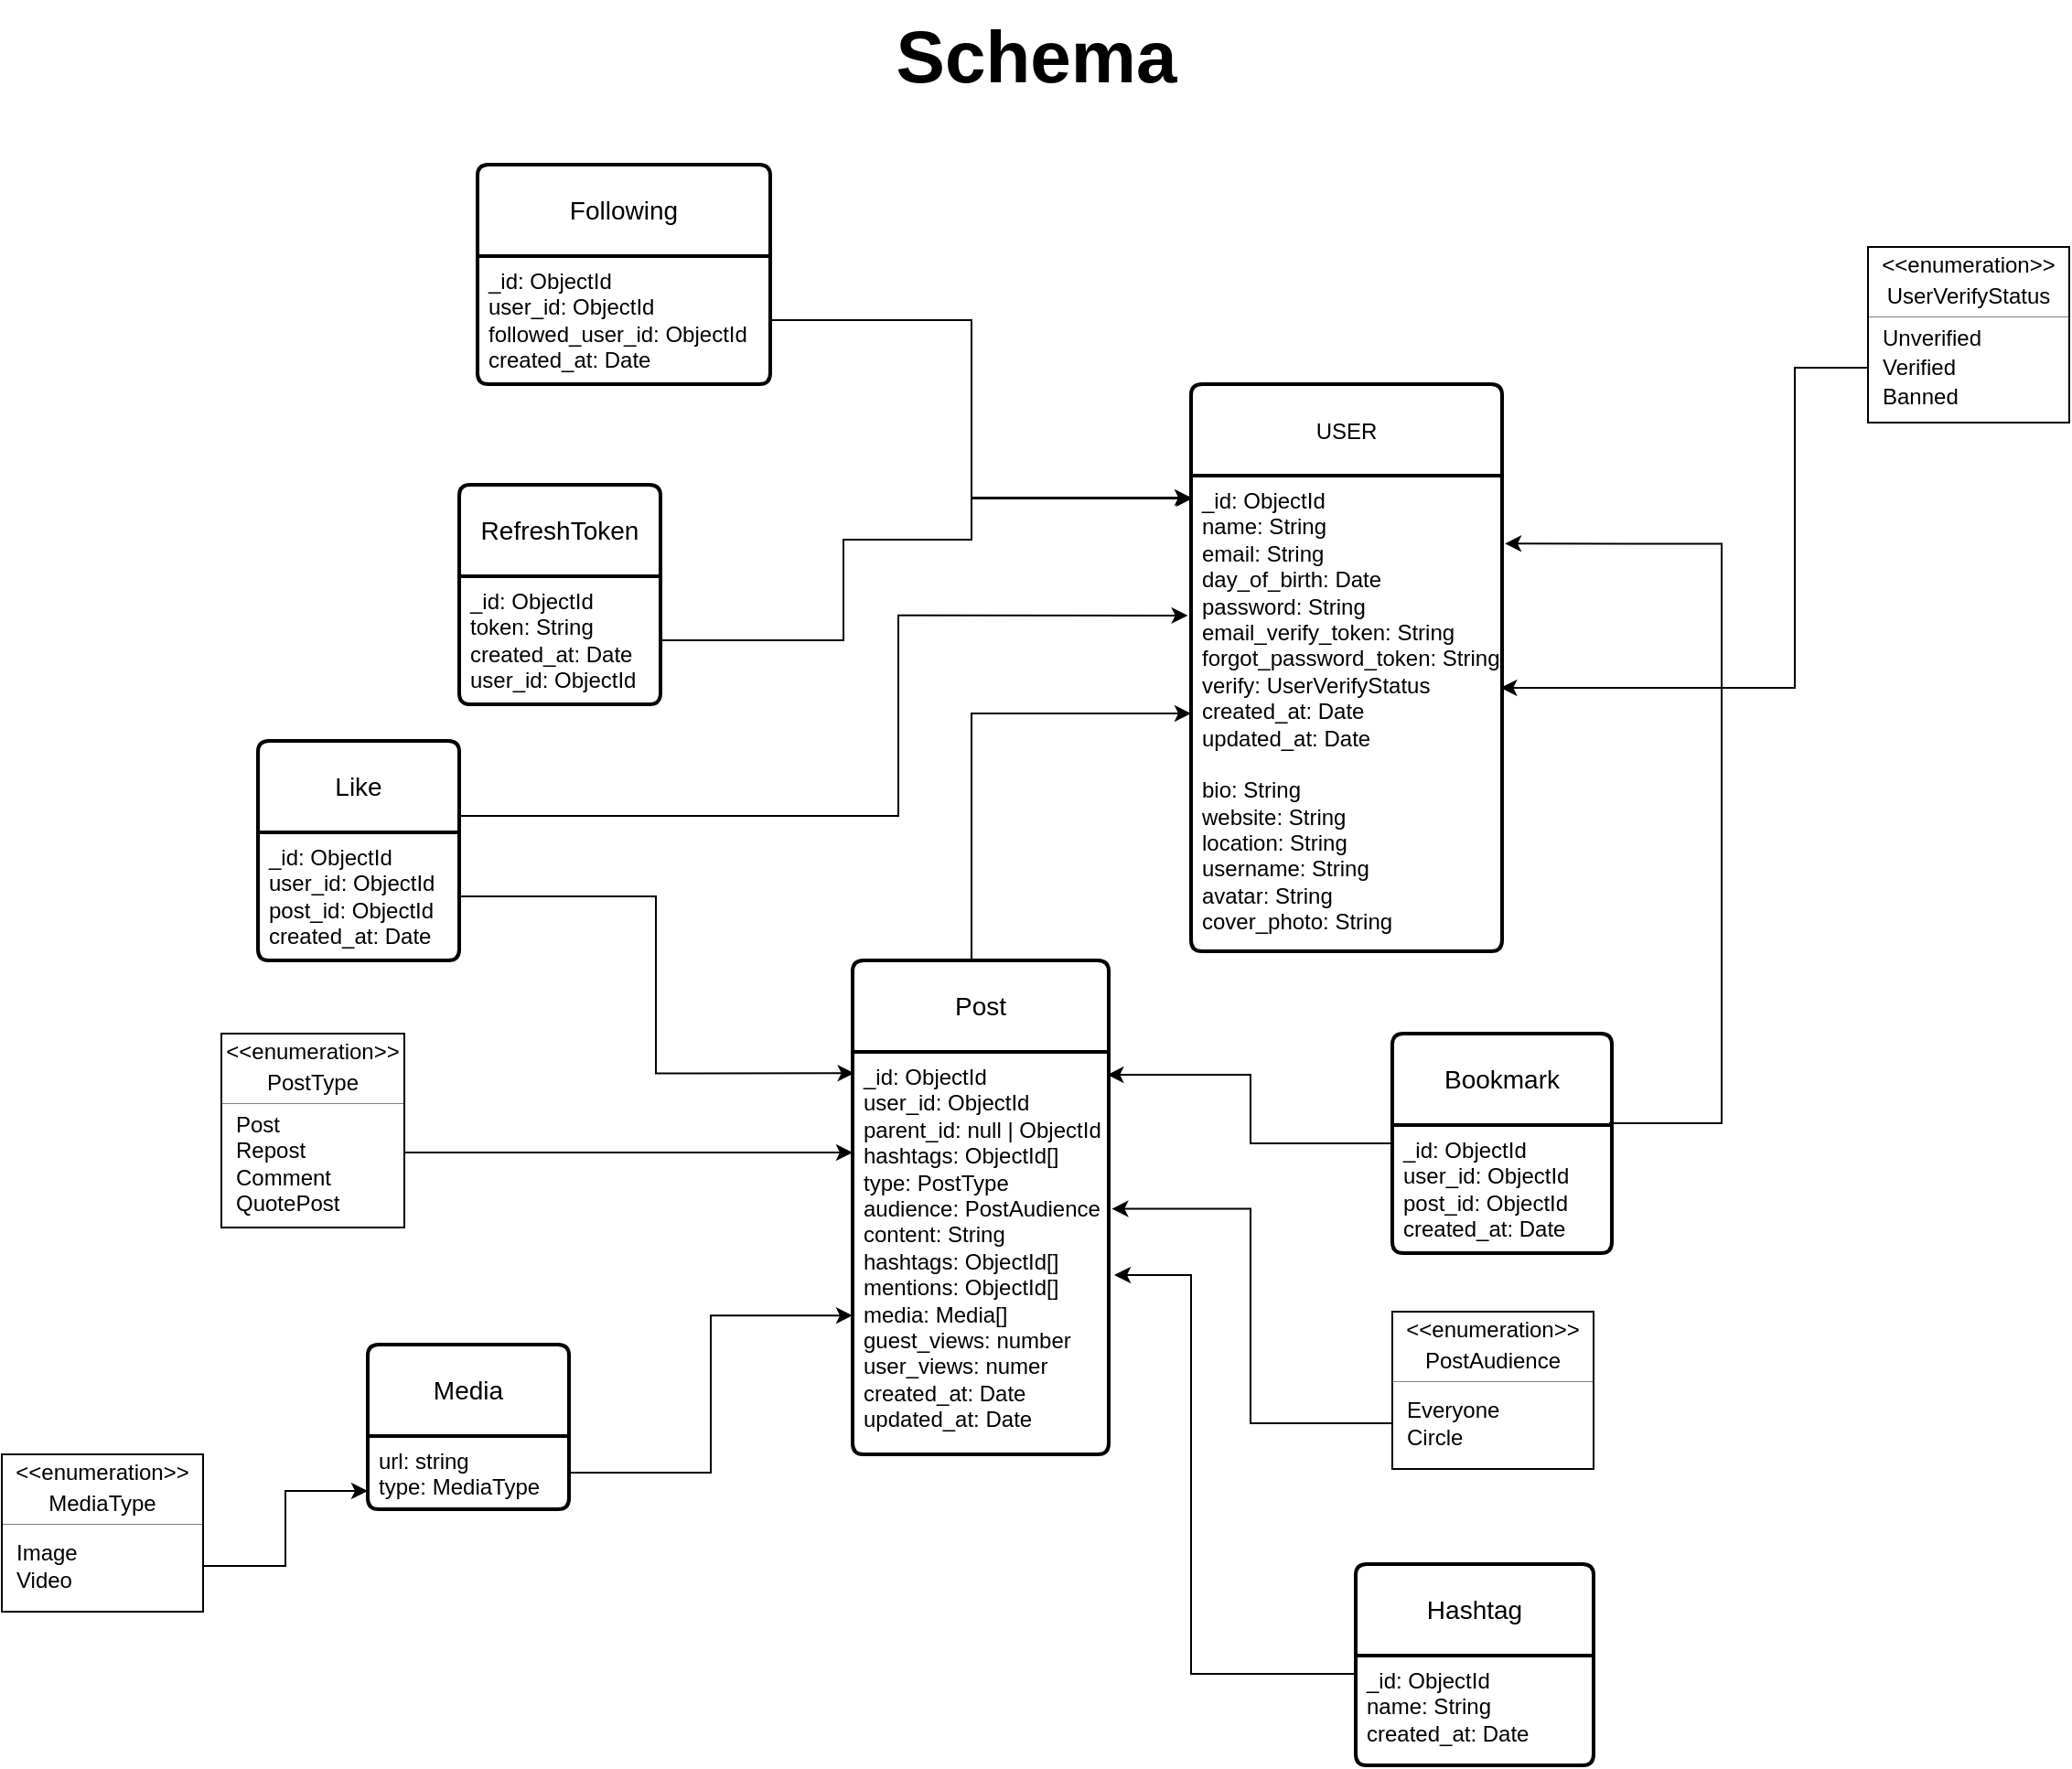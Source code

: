 <mxfile>
    <diagram name="Page-1" id="Zlfqy4H-JyzLAqvc_Fi3">
        <mxGraphModel dx="2033" dy="1170" grid="0" gridSize="10" guides="1" tooltips="1" connect="1" arrows="1" fold="1" page="0" pageScale="1" pageWidth="850" pageHeight="1100" background="none" math="0" shadow="0">
            <root>
                <mxCell id="0"/>
                <mxCell id="1" parent="0"/>
                <mxCell id="FTriEgEzF3SZxf41JS00-1" value="&lt;span style=&quot;font-size: 12px; text-align: left; text-wrap: nowrap;&quot;&gt;USER&lt;/span&gt;" style="swimlane;childLayout=stackLayout;horizontal=1;startSize=50;horizontalStack=0;rounded=1;fontSize=14;fontStyle=0;strokeWidth=2;resizeParent=0;resizeLast=1;shadow=0;dashed=0;align=center;arcSize=4;whiteSpace=wrap;html=1;" parent="1" vertex="1">
                    <mxGeometry x="510" y="260" width="170" height="310" as="geometry">
                        <mxRectangle x="310" y="200" width="70" height="50" as="alternateBounds"/>
                    </mxGeometry>
                </mxCell>
                <mxCell id="FTriEgEzF3SZxf41JS00-2" value="&lt;div style=&quot;&quot;&gt;&lt;span style=&quot;background-color: initial;&quot;&gt;_id: ObjectId&lt;/span&gt;&lt;br&gt;&lt;/div&gt;&lt;div style=&quot;&quot;&gt;&lt;span style=&quot;white-space-collapse: collapse;&quot;&gt;name: String&lt;/span&gt;&lt;/div&gt;&lt;div style=&quot;&quot;&gt;&lt;span style=&quot;white-space-collapse: collapse;&quot;&gt;email: String&lt;/span&gt;&lt;/div&gt;&lt;div style=&quot;&quot;&gt;&lt;span style=&quot;white-space-collapse: collapse;&quot;&gt;day_of_birth: Date&lt;/span&gt;&lt;/div&gt;&lt;div style=&quot;&quot;&gt;&lt;span style=&quot;white-space-collapse: collapse;&quot;&gt;password: String&lt;/span&gt;&lt;/div&gt;&lt;div style=&quot;&quot;&gt;&lt;span style=&quot;white-space-collapse: collapse;&quot;&gt;email_verify_token: String&lt;/span&gt;&lt;/div&gt;&lt;div style=&quot;&quot;&gt;&lt;span style=&quot;white-space-collapse: collapse;&quot;&gt;forgot_password_token: String&lt;/span&gt;&lt;/div&gt;&lt;div style=&quot;&quot;&gt;&lt;span style=&quot;white-space-collapse: collapse;&quot;&gt;verify: UserVerifyStatus&lt;/span&gt;&lt;/div&gt;&lt;div style=&quot;&quot;&gt;&lt;span style=&quot;white-space-collapse: collapse;&quot;&gt;created_at: Date&lt;/span&gt;&lt;/div&gt;&lt;div style=&quot;&quot;&gt;&lt;span style=&quot;white-space-collapse: collapse;&quot;&gt;updated_at: Date&lt;/span&gt;&lt;/div&gt;&lt;div style=&quot;&quot;&gt;&lt;br&gt;&lt;/div&gt;&lt;div style=&quot;&quot;&gt;&lt;span style=&quot;white-space-collapse: collapse;&quot;&gt;bio: String&lt;/span&gt;&lt;/div&gt;&lt;div style=&quot;&quot;&gt;&lt;span style=&quot;white-space-collapse: collapse;&quot;&gt;website: String&lt;/span&gt;&lt;/div&gt;&lt;div style=&quot;&quot;&gt;&lt;span style=&quot;white-space-collapse: collapse;&quot;&gt;location: String&lt;/span&gt;&lt;/div&gt;&lt;div style=&quot;&quot;&gt;&lt;span style=&quot;white-space-collapse: collapse;&quot;&gt;username: String&lt;/span&gt;&lt;/div&gt;&lt;div style=&quot;&quot;&gt;&lt;span style=&quot;white-space-collapse: collapse;&quot;&gt;avatar: String&lt;/span&gt;&lt;/div&gt;&lt;div style=&quot;&quot;&gt;&lt;span style=&quot;white-space-collapse: collapse;&quot;&gt;cover_photo: String&lt;/span&gt;&lt;/div&gt;" style="align=left;strokeColor=none;fillColor=none;spacingLeft=4;fontSize=12;verticalAlign=top;resizable=0;rotatable=0;part=1;html=1;" parent="FTriEgEzF3SZxf41JS00-1" vertex="1">
                    <mxGeometry y="50" width="170" height="260" as="geometry"/>
                </mxCell>
                <mxCell id="FTriEgEzF3SZxf41JS00-4" value="" style="fontStyle=1;align=center;verticalAlign=middle;childLayout=stackLayout;horizontal=1;horizontalStack=0;resizeParent=1;resizeParentMax=0;resizeLast=0;marginBottom=0;" parent="1" vertex="1">
                    <mxGeometry x="880" y="185" width="110" height="96" as="geometry"/>
                </mxCell>
                <mxCell id="FTriEgEzF3SZxf41JS00-5" value="&amp;lt;&amp;lt;enumeration&amp;gt;&amp;gt;" style="html=1;align=center;spacing=0;verticalAlign=middle;strokeColor=none;fillColor=none;whiteSpace=wrap;" parent="FTriEgEzF3SZxf41JS00-4" vertex="1">
                    <mxGeometry width="110" height="20" as="geometry"/>
                </mxCell>
                <mxCell id="FTriEgEzF3SZxf41JS00-6" value="&lt;span style=&quot;font-weight: 400; text-align: left; text-wrap: nowrap;&quot;&gt;UserVerifyStatus&lt;/span&gt;" style="html=1;align=center;spacing=0;verticalAlign=middle;strokeColor=none;fillColor=none;whiteSpace=wrap;fontStyle=1;" parent="FTriEgEzF3SZxf41JS00-4" vertex="1">
                    <mxGeometry y="20" width="110" height="14" as="geometry"/>
                </mxCell>
                <mxCell id="FTriEgEzF3SZxf41JS00-7" value="" style="line;strokeWidth=0.25;fillColor=none;align=left;verticalAlign=middle;spacingTop=-1;spacingLeft=3;spacingRight=3;rotatable=0;labelPosition=right;points=[];portConstraint=eastwest;" parent="FTriEgEzF3SZxf41JS00-4" vertex="1">
                    <mxGeometry y="34" width="110" height="8" as="geometry"/>
                </mxCell>
                <mxCell id="FTriEgEzF3SZxf41JS00-8" value="Unverified" style="html=1;align=left;spacing=0;spacingLeft=8;verticalAlign=middle;strokeColor=none;fillColor=none;whiteSpace=wrap;" parent="FTriEgEzF3SZxf41JS00-4" vertex="1">
                    <mxGeometry y="42" width="110" height="16" as="geometry"/>
                </mxCell>
                <mxCell id="FTriEgEzF3SZxf41JS00-9" value="Verified" style="html=1;align=left;spacing=0;spacingLeft=8;verticalAlign=middle;strokeColor=none;fillColor=none;whiteSpace=wrap;" parent="FTriEgEzF3SZxf41JS00-4" vertex="1">
                    <mxGeometry y="58" width="110" height="16" as="geometry"/>
                </mxCell>
                <mxCell id="FTriEgEzF3SZxf41JS00-13" value="Banned" style="html=1;align=left;spacing=0;spacingLeft=8;verticalAlign=middle;strokeColor=none;fillColor=none;whiteSpace=wrap;" parent="FTriEgEzF3SZxf41JS00-4" vertex="1">
                    <mxGeometry y="74" width="110" height="16" as="geometry"/>
                </mxCell>
                <mxCell id="FTriEgEzF3SZxf41JS00-10" value="" style="html=1;align=left;spacing=0;spacingLeft=8;verticalAlign=middle;strokeColor=none;fillColor=none;whiteSpace=wrap;" parent="FTriEgEzF3SZxf41JS00-4" vertex="1">
                    <mxGeometry y="90" width="110" height="6" as="geometry"/>
                </mxCell>
                <mxCell id="FTriEgEzF3SZxf41JS00-22" value="RefreshToken" style="swimlane;childLayout=stackLayout;horizontal=1;startSize=50;horizontalStack=0;rounded=1;fontSize=14;fontStyle=0;strokeWidth=2;resizeParent=0;resizeLast=1;shadow=0;dashed=0;align=center;arcSize=4;whiteSpace=wrap;html=1;" parent="1" vertex="1">
                    <mxGeometry x="110" y="315" width="110" height="120" as="geometry">
                        <mxRectangle x="-90" y="220" width="130" height="50" as="alternateBounds"/>
                    </mxGeometry>
                </mxCell>
                <mxCell id="FTriEgEzF3SZxf41JS00-23" value="&lt;div&gt;_id: ObjectId&lt;/div&gt;&lt;div&gt;&lt;span style=&quot;white-space-collapse: collapse;&quot;&gt;token: String&lt;/span&gt;&lt;/div&gt;&lt;div&gt;&lt;span style=&quot;white-space-collapse: collapse;&quot;&gt;created_at: Date&lt;/span&gt;&lt;/div&gt;&lt;div&gt;&lt;span style=&quot;white-space-collapse: collapse;&quot;&gt;user_id: ObjectId&lt;/span&gt;&lt;/div&gt;" style="align=left;strokeColor=none;fillColor=none;spacingLeft=4;fontSize=12;verticalAlign=top;resizable=0;rotatable=0;part=1;html=1;" parent="FTriEgEzF3SZxf41JS00-22" vertex="1">
                    <mxGeometry y="50" width="110" height="70" as="geometry"/>
                </mxCell>
                <mxCell id="FTriEgEzF3SZxf41JS00-24" value="Following" style="swimlane;childLayout=stackLayout;horizontal=1;startSize=50;horizontalStack=0;rounded=1;fontSize=14;fontStyle=0;strokeWidth=2;resizeParent=0;resizeLast=1;shadow=0;dashed=0;align=center;arcSize=4;whiteSpace=wrap;html=1;" parent="1" vertex="1">
                    <mxGeometry x="120" y="140" width="160" height="120" as="geometry">
                        <mxRectangle x="40" y="80" width="100" height="50" as="alternateBounds"/>
                    </mxGeometry>
                </mxCell>
                <mxCell id="FTriEgEzF3SZxf41JS00-25" value="&lt;div&gt;_id: ObjectId&lt;/div&gt;&lt;div&gt;&lt;span style=&quot;white-space-collapse: collapse;&quot;&gt;user_id: ObjectId&lt;/span&gt;&lt;/div&gt;&lt;div&gt;&lt;span style=&quot;white-space-collapse: collapse;&quot;&gt;followed_user_id: ObjectId&lt;/span&gt;&lt;/div&gt;&lt;div&gt;&lt;span style=&quot;white-space-collapse: collapse;&quot;&gt;created_at: Date&lt;/span&gt;&lt;/div&gt;" style="align=left;strokeColor=none;fillColor=none;spacingLeft=4;fontSize=12;verticalAlign=top;resizable=0;rotatable=0;part=1;html=1;" parent="FTriEgEzF3SZxf41JS00-24" vertex="1">
                    <mxGeometry y="50" width="160" height="70" as="geometry"/>
                </mxCell>
                <mxCell id="FTriEgEzF3SZxf41JS00-26" value="Post" style="swimlane;childLayout=stackLayout;horizontal=1;startSize=50;horizontalStack=0;rounded=1;fontSize=14;fontStyle=0;strokeWidth=2;resizeParent=0;resizeLast=1;shadow=0;dashed=0;align=center;arcSize=4;whiteSpace=wrap;html=1;" parent="1" vertex="1">
                    <mxGeometry x="325" y="575" width="140" height="270" as="geometry">
                        <mxRectangle x="-20" y="410" width="70" height="50" as="alternateBounds"/>
                    </mxGeometry>
                </mxCell>
                <mxCell id="FTriEgEzF3SZxf41JS00-27" value="&lt;div&gt;_id: ObjectId&lt;/div&gt;&lt;div&gt;&lt;span style=&quot;white-space-collapse: collapse;&quot;&gt;user_id: ObjectId&lt;/span&gt;&lt;/div&gt;&lt;div&gt;&lt;span style=&quot;white-space-collapse: collapse;&quot;&gt;parent_id: null | ObjectId&lt;/span&gt;&lt;/div&gt;&lt;div&gt;&lt;span style=&quot;white-space-collapse: collapse;&quot;&gt;hashtags: ObjectId[]&lt;/span&gt;&lt;/div&gt;&lt;div&gt;&lt;span style=&quot;white-space-collapse: collapse;&quot;&gt;type: PostType&lt;/span&gt;&lt;/div&gt;&lt;div&gt;&lt;span style=&quot;white-space-collapse: collapse;&quot;&gt;audience: PostAudience&lt;/span&gt;&lt;/div&gt;&lt;div&gt;&lt;span style=&quot;white-space-collapse: collapse;&quot;&gt;content: String&lt;/span&gt;&lt;/div&gt;&lt;div&gt;&lt;span style=&quot;white-space-collapse: collapse;&quot;&gt;hashtags: ObjectId[]&lt;/span&gt;&lt;/div&gt;&lt;div&gt;&lt;span style=&quot;white-space-collapse: collapse;&quot;&gt;mentions: ObjectId[]&lt;/span&gt;&lt;/div&gt;&lt;div&gt;&lt;span style=&quot;white-space-collapse: collapse;&quot;&gt;media: Media[]&lt;/span&gt;&lt;/div&gt;&lt;div&gt;&lt;span style=&quot;white-space-collapse: collapse;&quot;&gt;guest_views: number&lt;/span&gt;&lt;/div&gt;&lt;div&gt;&lt;span style=&quot;white-space-collapse: collapse;&quot;&gt;user_views: numer&lt;/span&gt;&lt;/div&gt;&lt;div&gt;&lt;span style=&quot;white-space-collapse: collapse;&quot;&gt;created_at: Date&lt;/span&gt;&lt;/div&gt;&lt;div&gt;&lt;span style=&quot;white-space-collapse: collapse;&quot;&gt;updated_at: Date&lt;/span&gt;&lt;/div&gt;" style="align=left;strokeColor=none;fillColor=none;spacingLeft=4;fontSize=12;verticalAlign=top;resizable=0;rotatable=0;part=1;html=1;" parent="FTriEgEzF3SZxf41JS00-26" vertex="1">
                    <mxGeometry y="50" width="140" height="220" as="geometry"/>
                </mxCell>
                <mxCell id="FTriEgEzF3SZxf41JS00-30" value="" style="fontStyle=1;align=center;verticalAlign=middle;childLayout=stackLayout;horizontal=1;horizontalStack=0;resizeParent=1;resizeParentMax=0;resizeLast=0;marginBottom=0;" parent="1" vertex="1">
                    <mxGeometry x="-20" y="615" width="100" height="106" as="geometry"/>
                </mxCell>
                <mxCell id="FTriEgEzF3SZxf41JS00-31" value="&amp;lt;&amp;lt;enumeration&amp;gt;&amp;gt;" style="html=1;align=center;spacing=0;verticalAlign=middle;strokeColor=none;fillColor=none;whiteSpace=wrap;" parent="FTriEgEzF3SZxf41JS00-30" vertex="1">
                    <mxGeometry width="100" height="20" as="geometry"/>
                </mxCell>
                <mxCell id="FTriEgEzF3SZxf41JS00-32" value="&lt;span style=&quot;font-weight: 400; text-align: left; text-wrap: nowrap;&quot;&gt;PostType&lt;/span&gt;" style="html=1;align=center;spacing=0;verticalAlign=middle;strokeColor=none;fillColor=none;whiteSpace=wrap;fontStyle=1;" parent="FTriEgEzF3SZxf41JS00-30" vertex="1">
                    <mxGeometry y="20" width="100" height="14" as="geometry"/>
                </mxCell>
                <mxCell id="FTriEgEzF3SZxf41JS00-33" value="" style="line;strokeWidth=0.25;fillColor=none;align=left;verticalAlign=middle;spacingTop=-1;spacingLeft=3;spacingRight=3;rotatable=0;labelPosition=right;points=[];portConstraint=eastwest;" parent="FTriEgEzF3SZxf41JS00-30" vertex="1">
                    <mxGeometry y="34" width="100" height="8" as="geometry"/>
                </mxCell>
                <mxCell id="FTriEgEzF3SZxf41JS00-34" value="Post&lt;div&gt;Repost&lt;/div&gt;&lt;div&gt;Comment&lt;/div&gt;&lt;div&gt;QuotePost&lt;/div&gt;" style="html=1;align=left;spacing=0;spacingLeft=8;verticalAlign=middle;strokeColor=none;fillColor=none;whiteSpace=wrap;" parent="FTriEgEzF3SZxf41JS00-30" vertex="1">
                    <mxGeometry y="42" width="100" height="58" as="geometry"/>
                </mxCell>
                <mxCell id="FTriEgEzF3SZxf41JS00-37" value="" style="html=1;align=left;spacing=0;spacingLeft=8;verticalAlign=middle;strokeColor=none;fillColor=none;whiteSpace=wrap;" parent="FTriEgEzF3SZxf41JS00-30" vertex="1">
                    <mxGeometry y="100" width="100" height="6" as="geometry"/>
                </mxCell>
                <mxCell id="FTriEgEzF3SZxf41JS00-43" value="" style="fontStyle=1;align=center;verticalAlign=middle;childLayout=stackLayout;horizontal=1;horizontalStack=0;resizeParent=1;resizeParentMax=0;resizeLast=0;marginBottom=0;" parent="1" vertex="1">
                    <mxGeometry x="620" y="767" width="110" height="86" as="geometry"/>
                </mxCell>
                <mxCell id="FTriEgEzF3SZxf41JS00-44" value="&amp;lt;&amp;lt;enumeration&amp;gt;&amp;gt;" style="html=1;align=center;spacing=0;verticalAlign=middle;strokeColor=none;fillColor=none;whiteSpace=wrap;" parent="FTriEgEzF3SZxf41JS00-43" vertex="1">
                    <mxGeometry width="110" height="20" as="geometry"/>
                </mxCell>
                <mxCell id="FTriEgEzF3SZxf41JS00-45" value="&lt;span style=&quot;font-weight: 400; text-align: left; text-wrap: nowrap;&quot;&gt;PostAudience&lt;/span&gt;" style="html=1;align=center;spacing=0;verticalAlign=middle;strokeColor=none;fillColor=none;whiteSpace=wrap;fontStyle=1;" parent="FTriEgEzF3SZxf41JS00-43" vertex="1">
                    <mxGeometry y="20" width="110" height="14" as="geometry"/>
                </mxCell>
                <mxCell id="FTriEgEzF3SZxf41JS00-46" value="" style="line;strokeWidth=0.25;fillColor=none;align=left;verticalAlign=middle;spacingTop=-1;spacingLeft=3;spacingRight=3;rotatable=0;labelPosition=right;points=[];portConstraint=eastwest;" parent="FTriEgEzF3SZxf41JS00-43" vertex="1">
                    <mxGeometry y="34" width="110" height="8" as="geometry"/>
                </mxCell>
                <mxCell id="FTriEgEzF3SZxf41JS00-47" value="Everyone&lt;div&gt;Circle&lt;/div&gt;" style="html=1;align=left;spacing=0;spacingLeft=8;verticalAlign=middle;strokeColor=none;fillColor=none;whiteSpace=wrap;" parent="FTriEgEzF3SZxf41JS00-43" vertex="1">
                    <mxGeometry y="42" width="110" height="38" as="geometry"/>
                </mxCell>
                <mxCell id="FTriEgEzF3SZxf41JS00-48" value="" style="html=1;align=left;spacing=0;spacingLeft=8;verticalAlign=middle;strokeColor=none;fillColor=none;whiteSpace=wrap;" parent="FTriEgEzF3SZxf41JS00-43" vertex="1">
                    <mxGeometry y="80" width="110" height="6" as="geometry"/>
                </mxCell>
                <mxCell id="FTriEgEzF3SZxf41JS00-49" value="Media" style="swimlane;childLayout=stackLayout;horizontal=1;startSize=50;horizontalStack=0;rounded=1;fontSize=14;fontStyle=0;strokeWidth=2;resizeParent=0;resizeLast=1;shadow=0;dashed=0;align=center;arcSize=4;whiteSpace=wrap;html=1;" parent="1" vertex="1">
                    <mxGeometry x="60" y="785" width="110" height="90" as="geometry">
                        <mxRectangle x="190" y="340" width="80" height="50" as="alternateBounds"/>
                    </mxGeometry>
                </mxCell>
                <mxCell id="FTriEgEzF3SZxf41JS00-50" value="url: string&lt;div&gt;type: MediaType&lt;/div&gt;" style="align=left;strokeColor=none;fillColor=none;spacingLeft=4;fontSize=12;verticalAlign=top;resizable=0;rotatable=0;part=1;html=1;" parent="FTriEgEzF3SZxf41JS00-49" vertex="1">
                    <mxGeometry y="50" width="110" height="40" as="geometry"/>
                </mxCell>
                <mxCell id="FTriEgEzF3SZxf41JS00-51" value="" style="fontStyle=1;align=center;verticalAlign=middle;childLayout=stackLayout;horizontal=1;horizontalStack=0;resizeParent=1;resizeParentMax=0;resizeLast=0;marginBottom=0;" parent="1" vertex="1">
                    <mxGeometry x="-140" y="845" width="110" height="86" as="geometry"/>
                </mxCell>
                <mxCell id="FTriEgEzF3SZxf41JS00-52" value="&amp;lt;&amp;lt;enumeration&amp;gt;&amp;gt;" style="html=1;align=center;spacing=0;verticalAlign=middle;strokeColor=none;fillColor=none;whiteSpace=wrap;" parent="FTriEgEzF3SZxf41JS00-51" vertex="1">
                    <mxGeometry width="110" height="20" as="geometry"/>
                </mxCell>
                <mxCell id="FTriEgEzF3SZxf41JS00-53" value="&lt;span style=&quot;font-weight: 400; text-align: left; text-wrap: nowrap;&quot;&gt;MediaType&lt;/span&gt;" style="html=1;align=center;spacing=0;verticalAlign=middle;strokeColor=none;fillColor=none;whiteSpace=wrap;fontStyle=1;" parent="FTriEgEzF3SZxf41JS00-51" vertex="1">
                    <mxGeometry y="20" width="110" height="14" as="geometry"/>
                </mxCell>
                <mxCell id="FTriEgEzF3SZxf41JS00-54" value="" style="line;strokeWidth=0.25;fillColor=none;align=left;verticalAlign=middle;spacingTop=-1;spacingLeft=3;spacingRight=3;rotatable=0;labelPosition=right;points=[];portConstraint=eastwest;" parent="FTriEgEzF3SZxf41JS00-51" vertex="1">
                    <mxGeometry y="34" width="110" height="8" as="geometry"/>
                </mxCell>
                <mxCell id="FTriEgEzF3SZxf41JS00-55" value="Image&lt;div&gt;Video&lt;/div&gt;" style="html=1;align=left;spacing=0;spacingLeft=8;verticalAlign=middle;strokeColor=none;fillColor=none;whiteSpace=wrap;" parent="FTriEgEzF3SZxf41JS00-51" vertex="1">
                    <mxGeometry y="42" width="110" height="38" as="geometry"/>
                </mxCell>
                <mxCell id="FTriEgEzF3SZxf41JS00-56" value="" style="html=1;align=left;spacing=0;spacingLeft=8;verticalAlign=middle;strokeColor=none;fillColor=none;whiteSpace=wrap;" parent="FTriEgEzF3SZxf41JS00-51" vertex="1">
                    <mxGeometry y="80" width="110" height="6" as="geometry"/>
                </mxCell>
                <mxCell id="FTriEgEzF3SZxf41JS00-58" value="Bookmark" style="swimlane;childLayout=stackLayout;horizontal=1;startSize=50;horizontalStack=0;rounded=1;fontSize=14;fontStyle=0;strokeWidth=2;resizeParent=0;resizeLast=1;shadow=0;dashed=0;align=center;arcSize=4;whiteSpace=wrap;html=1;" parent="1" vertex="1">
                    <mxGeometry x="620" y="615" width="120" height="120" as="geometry"/>
                </mxCell>
                <mxCell id="FTriEgEzF3SZxf41JS00-59" value="&lt;div&gt;_id: ObjectId&lt;/div&gt;&lt;div&gt;&lt;span style=&quot;white-space-collapse: collapse;&quot;&gt;user_id: ObjectId&lt;/span&gt;&lt;/div&gt;&lt;div&gt;&lt;span style=&quot;white-space-collapse: collapse;&quot;&gt;post_id: ObjectId&lt;/span&gt;&lt;/div&gt;&lt;div&gt;&lt;span style=&quot;white-space-collapse: collapse;&quot;&gt;created_at: Date&lt;/span&gt;&lt;/div&gt;" style="align=left;strokeColor=none;fillColor=none;spacingLeft=4;fontSize=12;verticalAlign=top;resizable=0;rotatable=0;part=1;html=1;" parent="FTriEgEzF3SZxf41JS00-58" vertex="1">
                    <mxGeometry y="50" width="120" height="70" as="geometry"/>
                </mxCell>
                <mxCell id="FTriEgEzF3SZxf41JS00-60" value="Like" style="swimlane;childLayout=stackLayout;horizontal=1;startSize=50;horizontalStack=0;rounded=1;fontSize=14;fontStyle=0;strokeWidth=2;resizeParent=0;resizeLast=1;shadow=0;dashed=0;align=center;arcSize=4;whiteSpace=wrap;html=1;" parent="1" vertex="1">
                    <mxGeometry y="455" width="110" height="120" as="geometry"/>
                </mxCell>
                <mxCell id="FTriEgEzF3SZxf41JS00-61" value="&lt;div&gt;_id: ObjectId&lt;/div&gt;&lt;div&gt;&lt;span style=&quot;white-space-collapse: collapse;&quot;&gt;user_id: ObjectId&lt;/span&gt;&lt;/div&gt;&lt;div&gt;&lt;span style=&quot;white-space-collapse: collapse;&quot;&gt;post_id: ObjectId&lt;/span&gt;&lt;/div&gt;&lt;div&gt;&lt;span style=&quot;white-space-collapse: collapse;&quot;&gt;created_at: Date&lt;/span&gt;&lt;/div&gt;" style="align=left;strokeColor=none;fillColor=none;spacingLeft=4;fontSize=12;verticalAlign=top;resizable=0;rotatable=0;part=1;html=1;" parent="FTriEgEzF3SZxf41JS00-60" vertex="1">
                    <mxGeometry y="50" width="110" height="70" as="geometry"/>
                </mxCell>
                <mxCell id="FTriEgEzF3SZxf41JS00-62" value="Hashtag" style="swimlane;childLayout=stackLayout;horizontal=1;startSize=50;horizontalStack=0;rounded=1;fontSize=14;fontStyle=0;strokeWidth=2;resizeParent=0;resizeLast=1;shadow=0;dashed=0;align=center;arcSize=4;whiteSpace=wrap;html=1;" parent="1" vertex="1">
                    <mxGeometry x="600" y="905" width="130" height="110" as="geometry"/>
                </mxCell>
                <mxCell id="FTriEgEzF3SZxf41JS00-63" value="&lt;div&gt;_id: ObjectId&lt;/div&gt;&lt;div&gt;&lt;span style=&quot;white-space-collapse: collapse;&quot;&gt;name: String&lt;/span&gt;&lt;/div&gt;&lt;div&gt;&lt;span style=&quot;white-space-collapse: collapse;&quot;&gt;created_at: Date&lt;/span&gt;&lt;/div&gt;" style="align=left;strokeColor=none;fillColor=none;spacingLeft=4;fontSize=12;verticalAlign=top;resizable=0;rotatable=0;part=1;html=1;" parent="FTriEgEzF3SZxf41JS00-62" vertex="1">
                    <mxGeometry y="50" width="130" height="60" as="geometry"/>
                </mxCell>
                <mxCell id="FTriEgEzF3SZxf41JS00-86" style="edgeStyle=orthogonalEdgeStyle;rounded=0;orthogonalLoop=1;jettySize=auto;html=1;entryX=0.006;entryY=0.053;entryDx=0;entryDy=0;entryPerimeter=0;" parent="1" source="FTriEgEzF3SZxf41JS00-61" target="FTriEgEzF3SZxf41JS00-27" edge="1">
                    <mxGeometry relative="1" as="geometry"/>
                </mxCell>
                <mxCell id="FTriEgEzF3SZxf41JS00-91" style="edgeStyle=orthogonalEdgeStyle;rounded=0;orthogonalLoop=1;jettySize=auto;html=1;entryX=0.994;entryY=0.057;entryDx=0;entryDy=0;entryPerimeter=0;" parent="1" source="FTriEgEzF3SZxf41JS00-58" target="FTriEgEzF3SZxf41JS00-27" edge="1">
                    <mxGeometry relative="1" as="geometry"/>
                </mxCell>
                <mxCell id="FTriEgEzF3SZxf41JS00-92" style="edgeStyle=orthogonalEdgeStyle;rounded=0;orthogonalLoop=1;jettySize=auto;html=1;entryX=0;entryY=0.25;entryDx=0;entryDy=0;" parent="1" source="FTriEgEzF3SZxf41JS00-34" target="FTriEgEzF3SZxf41JS00-27" edge="1">
                    <mxGeometry relative="1" as="geometry">
                        <Array as="points">
                            <mxPoint x="140" y="680"/>
                            <mxPoint x="140" y="680"/>
                        </Array>
                    </mxGeometry>
                </mxCell>
                <mxCell id="FTriEgEzF3SZxf41JS00-93" style="edgeStyle=orthogonalEdgeStyle;rounded=0;orthogonalLoop=1;jettySize=auto;html=1;entryX=0;entryY=0.655;entryDx=0;entryDy=0;entryPerimeter=0;" parent="1" source="FTriEgEzF3SZxf41JS00-50" target="FTriEgEzF3SZxf41JS00-27" edge="1">
                    <mxGeometry relative="1" as="geometry"/>
                </mxCell>
                <mxCell id="FTriEgEzF3SZxf41JS00-94" style="edgeStyle=orthogonalEdgeStyle;rounded=0;orthogonalLoop=1;jettySize=auto;html=1;entryX=0;entryY=0.75;entryDx=0;entryDy=0;" parent="1" source="FTriEgEzF3SZxf41JS00-55" target="FTriEgEzF3SZxf41JS00-50" edge="1">
                    <mxGeometry relative="1" as="geometry"/>
                </mxCell>
                <mxCell id="FTriEgEzF3SZxf41JS00-95" style="edgeStyle=orthogonalEdgeStyle;rounded=0;orthogonalLoop=1;jettySize=auto;html=1;entryX=0.995;entryY=0.446;entryDx=0;entryDy=0;entryPerimeter=0;" parent="1" source="FTriEgEzF3SZxf41JS00-9" target="FTriEgEzF3SZxf41JS00-2" edge="1">
                    <mxGeometry relative="1" as="geometry">
                        <Array as="points">
                            <mxPoint x="840" y="251"/>
                            <mxPoint x="840" y="426"/>
                        </Array>
                    </mxGeometry>
                </mxCell>
                <mxCell id="FTriEgEzF3SZxf41JS00-96" style="edgeStyle=orthogonalEdgeStyle;rounded=0;orthogonalLoop=1;jettySize=auto;html=1;" parent="1" source="FTriEgEzF3SZxf41JS00-23" target="FTriEgEzF3SZxf41JS00-2" edge="1">
                    <mxGeometry relative="1" as="geometry">
                        <mxPoint x="500" y="345" as="targetPoint"/>
                        <Array as="points">
                            <mxPoint x="320" y="400"/>
                            <mxPoint x="320" y="345"/>
                            <mxPoint x="390" y="345"/>
                            <mxPoint x="390" y="322"/>
                        </Array>
                    </mxGeometry>
                </mxCell>
                <mxCell id="FTriEgEzF3SZxf41JS00-97" style="edgeStyle=orthogonalEdgeStyle;rounded=0;orthogonalLoop=1;jettySize=auto;html=1;entryX=0.005;entryY=0.048;entryDx=0;entryDy=0;entryPerimeter=0;" parent="1" source="FTriEgEzF3SZxf41JS00-25" target="FTriEgEzF3SZxf41JS00-2" edge="1">
                    <mxGeometry relative="1" as="geometry">
                        <Array as="points">
                            <mxPoint x="390" y="225"/>
                            <mxPoint x="390" y="322"/>
                        </Array>
                    </mxGeometry>
                </mxCell>
                <mxCell id="FTriEgEzF3SZxf41JS00-98" style="edgeStyle=orthogonalEdgeStyle;rounded=0;orthogonalLoop=1;jettySize=auto;html=1;" parent="1" source="FTriEgEzF3SZxf41JS00-63" edge="1">
                    <mxGeometry relative="1" as="geometry">
                        <mxPoint x="468" y="747" as="targetPoint"/>
                        <Array as="points">
                            <mxPoint x="510" y="965"/>
                            <mxPoint x="510" y="747"/>
                        </Array>
                    </mxGeometry>
                </mxCell>
                <mxCell id="FTriEgEzF3SZxf41JS00-99" style="edgeStyle=orthogonalEdgeStyle;rounded=0;orthogonalLoop=1;jettySize=auto;html=1;entryX=1.012;entryY=0.39;entryDx=0;entryDy=0;entryPerimeter=0;" parent="1" source="FTriEgEzF3SZxf41JS00-47" target="FTriEgEzF3SZxf41JS00-27" edge="1">
                    <mxGeometry relative="1" as="geometry"/>
                </mxCell>
                <mxCell id="FTriEgEzF3SZxf41JS00-100" style="edgeStyle=orthogonalEdgeStyle;rounded=0;orthogonalLoop=1;jettySize=auto;html=1;entryX=1.009;entryY=0.143;entryDx=0;entryDy=0;entryPerimeter=0;" parent="1" source="FTriEgEzF3SZxf41JS00-59" target="FTriEgEzF3SZxf41JS00-2" edge="1">
                    <mxGeometry relative="1" as="geometry">
                        <mxPoint x="760" y="675" as="sourcePoint"/>
                        <mxPoint x="710.04" y="335" as="targetPoint"/>
                        <Array as="points">
                            <mxPoint x="739" y="664"/>
                            <mxPoint x="800" y="664"/>
                            <mxPoint x="800" y="347"/>
                        </Array>
                    </mxGeometry>
                </mxCell>
                <mxCell id="FTriEgEzF3SZxf41JS00-104" style="edgeStyle=orthogonalEdgeStyle;rounded=0;orthogonalLoop=1;jettySize=auto;html=1;" parent="1" source="FTriEgEzF3SZxf41JS00-26" target="FTriEgEzF3SZxf41JS00-2" edge="1">
                    <mxGeometry relative="1" as="geometry">
                        <Array as="points">
                            <mxPoint x="390" y="440"/>
                        </Array>
                    </mxGeometry>
                </mxCell>
                <mxCell id="FTriEgEzF3SZxf41JS00-105" style="edgeStyle=orthogonalEdgeStyle;rounded=0;orthogonalLoop=1;jettySize=auto;html=1;entryX=-0.01;entryY=0.294;entryDx=0;entryDy=0;entryPerimeter=0;" parent="1" source="FTriEgEzF3SZxf41JS00-60" target="FTriEgEzF3SZxf41JS00-2" edge="1">
                    <mxGeometry relative="1" as="geometry">
                        <mxPoint x="340" y="395" as="targetPoint"/>
                        <Array as="points">
                            <mxPoint x="350" y="496"/>
                            <mxPoint x="350" y="386"/>
                        </Array>
                    </mxGeometry>
                </mxCell>
                <mxCell id="8" value="&lt;font style=&quot;font-size: 40px;&quot;&gt;&lt;b&gt;Schema&lt;/b&gt;&lt;/font&gt;" style="text;html=1;align=center;verticalAlign=middle;resizable=0;points=[];autosize=1;strokeColor=none;fillColor=none;" parent="1" vertex="1">
                    <mxGeometry x="335" y="50" width="180" height="60" as="geometry"/>
                </mxCell>
            </root>
        </mxGraphModel>
    </diagram>
</mxfile>